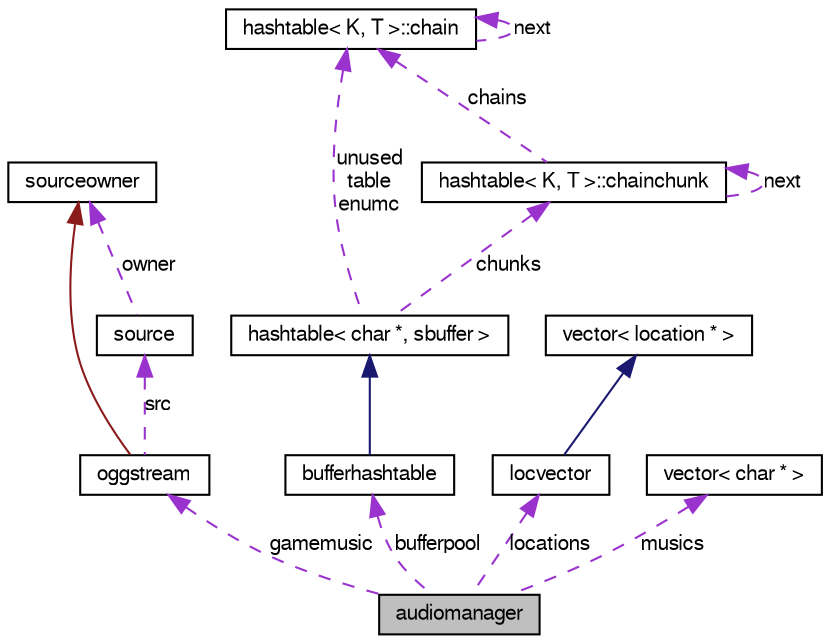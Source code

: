 digraph G
{
  edge [fontname="FreeSans",fontsize="10",labelfontname="FreeSans",labelfontsize="10"];
  node [fontname="FreeSans",fontsize="10",shape=record];
  Node1 [label="audiomanager",height=0.2,width=0.4,color="black", fillcolor="grey75", style="filled" fontcolor="black"];
  Node2 -> Node1 [dir=back,color="darkorchid3",fontsize="10",style="dashed",label="gamemusic",fontname="FreeSans"];
  Node2 [label="oggstream",height=0.2,width=0.4,color="black", fillcolor="white", style="filled",URL="$classoggstream.html"];
  Node3 -> Node2 [dir=back,color="firebrick4",fontsize="10",style="solid",fontname="FreeSans"];
  Node3 [label="sourceowner",height=0.2,width=0.4,color="black", fillcolor="white", style="filled",URL="$classsourceowner.html"];
  Node4 -> Node2 [dir=back,color="darkorchid3",fontsize="10",style="dashed",label="src",fontname="FreeSans"];
  Node4 [label="source",height=0.2,width=0.4,color="black", fillcolor="white", style="filled",URL="$classsource.html"];
  Node3 -> Node4 [dir=back,color="darkorchid3",fontsize="10",style="dashed",label="owner",fontname="FreeSans"];
  Node5 -> Node1 [dir=back,color="darkorchid3",fontsize="10",style="dashed",label="bufferpool",fontname="FreeSans"];
  Node5 [label="bufferhashtable",height=0.2,width=0.4,color="black", fillcolor="white", style="filled",URL="$classbufferhashtable.html"];
  Node6 -> Node5 [dir=back,color="midnightblue",fontsize="10",style="solid",fontname="FreeSans"];
  Node6 [label="hashtable\< char *, sbuffer \>",height=0.2,width=0.4,color="black", fillcolor="white", style="filled",URL="$structhashtable.html"];
  Node7 -> Node6 [dir=back,color="darkorchid3",fontsize="10",style="dashed",label="unused\ntable\nenumc",fontname="FreeSans"];
  Node7 [label="hashtable\< K, T \>::chain",height=0.2,width=0.4,color="black", fillcolor="white", style="filled",URL="$structhashtable_1_1chain.html"];
  Node7 -> Node7 [dir=back,color="darkorchid3",fontsize="10",style="dashed",label="next",fontname="FreeSans"];
  Node8 -> Node6 [dir=back,color="darkorchid3",fontsize="10",style="dashed",label="chunks",fontname="FreeSans"];
  Node8 [label="hashtable\< K, T \>::chainchunk",height=0.2,width=0.4,color="black", fillcolor="white", style="filled",URL="$structhashtable_1_1chainchunk.html"];
  Node7 -> Node8 [dir=back,color="darkorchid3",fontsize="10",style="dashed",label="chains",fontname="FreeSans"];
  Node8 -> Node8 [dir=back,color="darkorchid3",fontsize="10",style="dashed",label="next",fontname="FreeSans"];
  Node9 -> Node1 [dir=back,color="darkorchid3",fontsize="10",style="dashed",label="locations",fontname="FreeSans"];
  Node9 [label="locvector",height=0.2,width=0.4,color="black", fillcolor="white", style="filled",URL="$structlocvector.html"];
  Node10 -> Node9 [dir=back,color="midnightblue",fontsize="10",style="solid",fontname="FreeSans"];
  Node10 [label="vector\< location * \>",height=0.2,width=0.4,color="black", fillcolor="white", style="filled",URL="$structvector.html"];
  Node11 -> Node1 [dir=back,color="darkorchid3",fontsize="10",style="dashed",label="musics",fontname="FreeSans"];
  Node11 [label="vector\< char * \>",height=0.2,width=0.4,color="black", fillcolor="white", style="filled",URL="$structvector.html"];
}
